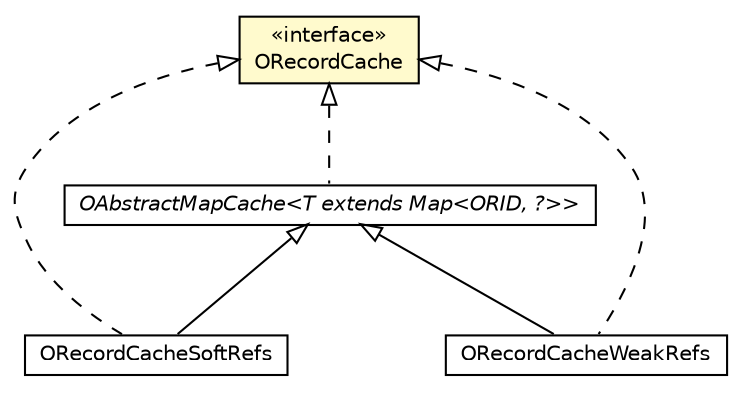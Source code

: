 #!/usr/local/bin/dot
#
# Class diagram 
# Generated by UMLGraph version R5_6-24-gf6e263 (http://www.umlgraph.org/)
#

digraph G {
	edge [fontname="Helvetica",fontsize=10,labelfontname="Helvetica",labelfontsize=10];
	node [fontname="Helvetica",fontsize=10,shape=plaintext];
	nodesep=0.25;
	ranksep=0.5;
	// com.orientechnologies.orient.core.cache.ORecordCacheSoftRefs
	c5282793 [label=<<table title="com.orientechnologies.orient.core.cache.ORecordCacheSoftRefs" border="0" cellborder="1" cellspacing="0" cellpadding="2" port="p" href="./ORecordCacheSoftRefs.html">
		<tr><td><table border="0" cellspacing="0" cellpadding="1">
<tr><td align="center" balign="center"> ORecordCacheSoftRefs </td></tr>
		</table></td></tr>
		</table>>, URL="./ORecordCacheSoftRefs.html", fontname="Helvetica", fontcolor="black", fontsize=10.0];
	// com.orientechnologies.orient.core.cache.OAbstractMapCache<T extends java.util.Map<com.orientechnologies.orient.core.id.ORID, ?>>
	c5282795 [label=<<table title="com.orientechnologies.orient.core.cache.OAbstractMapCache" border="0" cellborder="1" cellspacing="0" cellpadding="2" port="p" href="./OAbstractMapCache.html">
		<tr><td><table border="0" cellspacing="0" cellpadding="1">
<tr><td align="center" balign="center"><font face="Helvetica-Oblique"> OAbstractMapCache&lt;T extends Map&lt;ORID, ?&gt;&gt; </font></td></tr>
		</table></td></tr>
		</table>>, URL="./OAbstractMapCache.html", fontname="Helvetica", fontcolor="black", fontsize=10.0];
	// com.orientechnologies.orient.core.cache.ORecordCacheWeakRefs
	c5282796 [label=<<table title="com.orientechnologies.orient.core.cache.ORecordCacheWeakRefs" border="0" cellborder="1" cellspacing="0" cellpadding="2" port="p" href="./ORecordCacheWeakRefs.html">
		<tr><td><table border="0" cellspacing="0" cellpadding="1">
<tr><td align="center" balign="center"> ORecordCacheWeakRefs </td></tr>
		</table></td></tr>
		</table>>, URL="./ORecordCacheWeakRefs.html", fontname="Helvetica", fontcolor="black", fontsize=10.0];
	// com.orientechnologies.orient.core.cache.ORecordCache
	c5282797 [label=<<table title="com.orientechnologies.orient.core.cache.ORecordCache" border="0" cellborder="1" cellspacing="0" cellpadding="2" port="p" bgcolor="lemonChiffon" href="./ORecordCache.html">
		<tr><td><table border="0" cellspacing="0" cellpadding="1">
<tr><td align="center" balign="center"> &#171;interface&#187; </td></tr>
<tr><td align="center" balign="center"> ORecordCache </td></tr>
		</table></td></tr>
		</table>>, URL="./ORecordCache.html", fontname="Helvetica", fontcolor="black", fontsize=10.0];
	//com.orientechnologies.orient.core.cache.ORecordCacheSoftRefs extends com.orientechnologies.orient.core.cache.OAbstractMapCache<com.orientechnologies.orient.core.cache.OSoftRefsHashMap<com.orientechnologies.orient.core.id.ORID, com.orientechnologies.orient.core.record.ORecord>>
	c5282795:p -> c5282793:p [dir=back,arrowtail=empty];
	//com.orientechnologies.orient.core.cache.ORecordCacheSoftRefs implements com.orientechnologies.orient.core.cache.ORecordCache
	c5282797:p -> c5282793:p [dir=back,arrowtail=empty,style=dashed];
	//com.orientechnologies.orient.core.cache.OAbstractMapCache<T extends java.util.Map<com.orientechnologies.orient.core.id.ORID, ?>> implements com.orientechnologies.orient.core.cache.ORecordCache
	c5282797:p -> c5282795:p [dir=back,arrowtail=empty,style=dashed];
	//com.orientechnologies.orient.core.cache.ORecordCacheWeakRefs extends com.orientechnologies.orient.core.cache.OAbstractMapCache<java.util.WeakHashMap<com.orientechnologies.orient.core.id.ORID, java.lang.ref.WeakReference<com.orientechnologies.orient.core.record.ORecord>>>
	c5282795:p -> c5282796:p [dir=back,arrowtail=empty];
	//com.orientechnologies.orient.core.cache.ORecordCacheWeakRefs implements com.orientechnologies.orient.core.cache.ORecordCache
	c5282797:p -> c5282796:p [dir=back,arrowtail=empty,style=dashed];
}

